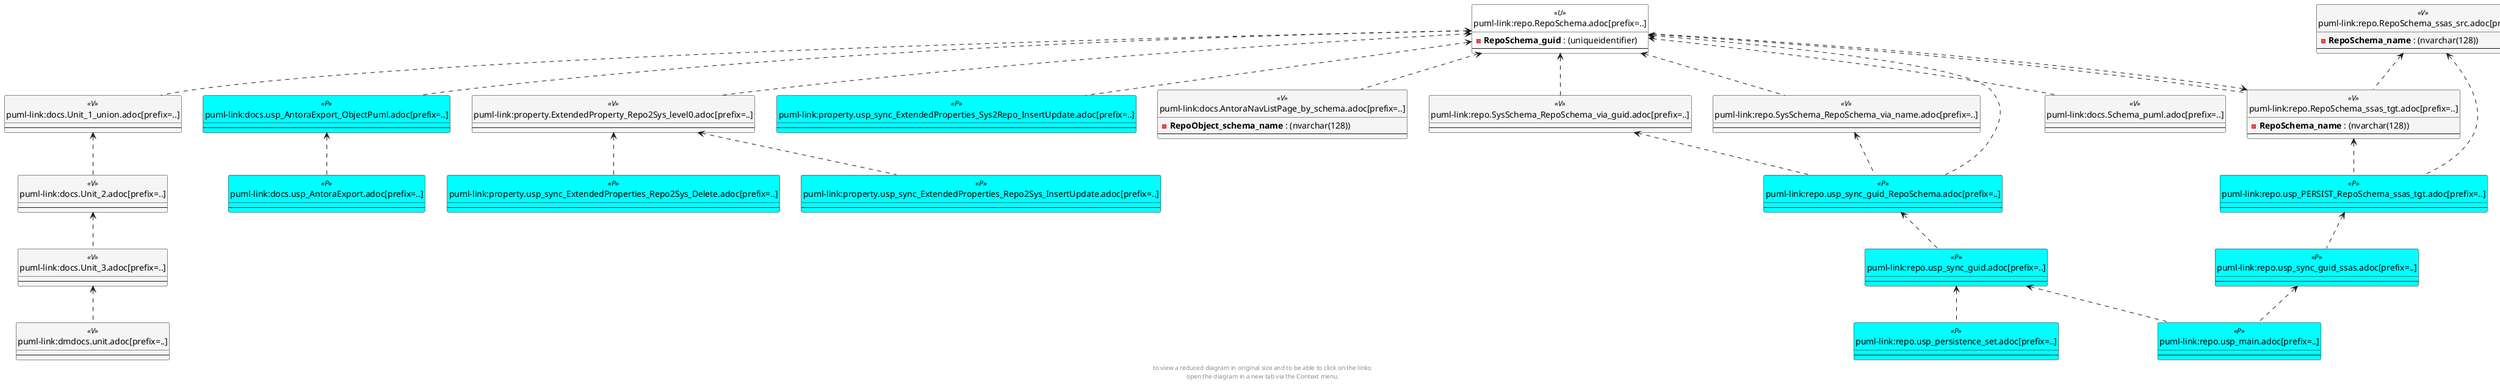 @startuml
'Left to right direction
top to bottom direction
hide circle
'avoide "." issues:
set namespaceSeparator none


skinparam class {
  BackgroundColor White
  BackgroundColor<<FN>> Yellow
  BackgroundColor<<FS>> Yellow
  BackgroundColor<<FT>> LightGray
  BackgroundColor<<IF>> Yellow
  BackgroundColor<<IS>> Yellow
  BackgroundColor<<P>> Aqua
  BackgroundColor<<PC>> Aqua
  BackgroundColor<<SN>> Yellow
  BackgroundColor<<SO>> SlateBlue
  BackgroundColor<<TF>> LightGray
  BackgroundColor<<TR>> Tomato
  BackgroundColor<<U>> White
  BackgroundColor<<V>> WhiteSmoke
  BackgroundColor<<X>> Aqua
}


entity "puml-link:dmdocs.unit.adoc[prefix=..]" as dmdocs.unit << V >> {
  --
}

entity "puml-link:docs.AntoraNavListPage_by_schema.adoc[prefix=..]" as docs.AntoraNavListPage_by_schema << V >> {
  - **RepoObject_schema_name** : (nvarchar(128))
  --
}

entity "puml-link:docs.Schema_puml.adoc[prefix=..]" as docs.Schema_puml << V >> {
  --
}

entity "puml-link:docs.Unit_1_union.adoc[prefix=..]" as docs.Unit_1_union << V >> {
  --
}

entity "puml-link:docs.Unit_2.adoc[prefix=..]" as docs.Unit_2 << V >> {
  --
}

entity "puml-link:docs.Unit_3.adoc[prefix=..]" as docs.Unit_3 << V >> {
  --
}

entity "puml-link:docs.usp_AntoraExport.adoc[prefix=..]" as docs.usp_AntoraExport << P >> {
  --
}

entity "puml-link:docs.usp_AntoraExport_ObjectPuml.adoc[prefix=..]" as docs.usp_AntoraExport_ObjectPuml << P >> {
  --
}

entity "puml-link:property.ExtendedProperty_Repo2Sys_level0.adoc[prefix=..]" as property.ExtendedProperty_Repo2Sys_level0 << V >> {
  --
}

entity "puml-link:property.usp_sync_ExtendedProperties_Repo2Sys_Delete.adoc[prefix=..]" as property.usp_sync_ExtendedProperties_Repo2Sys_Delete << P >> {
  --
}

entity "puml-link:property.usp_sync_ExtendedProperties_Repo2Sys_InsertUpdate.adoc[prefix=..]" as property.usp_sync_ExtendedProperties_Repo2Sys_InsertUpdate << P >> {
  --
}

entity "puml-link:property.usp_sync_ExtendedProperties_Sys2Repo_InsertUpdate.adoc[prefix=..]" as property.usp_sync_ExtendedProperties_Sys2Repo_InsertUpdate << P >> {
  --
}

entity "puml-link:repo.RepoSchema.adoc[prefix=..]" as repo.RepoSchema << U >> {
  - **RepoSchema_guid** : (uniqueidentifier)
  --
}

entity "puml-link:repo.RepoSchema_ssas_src.adoc[prefix=..]" as repo.RepoSchema_ssas_src << V >> {
  - **RepoSchema_name** : (nvarchar(128))
  --
}

entity "puml-link:repo.RepoSchema_ssas_tgt.adoc[prefix=..]" as repo.RepoSchema_ssas_tgt << V >> {
  - **RepoSchema_name** : (nvarchar(128))
  --
}

entity "puml-link:repo.SysSchema_RepoSchema_via_guid.adoc[prefix=..]" as repo.SysSchema_RepoSchema_via_guid << V >> {
  --
}

entity "puml-link:repo.SysSchema_RepoSchema_via_name.adoc[prefix=..]" as repo.SysSchema_RepoSchema_via_name << V >> {
  --
}

entity "puml-link:repo.usp_main.adoc[prefix=..]" as repo.usp_main << P >> {
  --
}

entity "puml-link:repo.usp_PERSIST_RepoSchema_ssas_tgt.adoc[prefix=..]" as repo.usp_PERSIST_RepoSchema_ssas_tgt << P >> {
  --
}

entity "puml-link:repo.usp_persistence_set.adoc[prefix=..]" as repo.usp_persistence_set << P >> {
  --
}

entity "puml-link:repo.usp_sync_guid.adoc[prefix=..]" as repo.usp_sync_guid << P >> {
  --
}

entity "puml-link:repo.usp_sync_guid_RepoSchema.adoc[prefix=..]" as repo.usp_sync_guid_RepoSchema << P >> {
  --
}

entity "puml-link:repo.usp_sync_guid_ssas.adoc[prefix=..]" as repo.usp_sync_guid_ssas << P >> {
  --
}

docs.Unit_1_union <.. docs.Unit_2
docs.Unit_2 <.. docs.Unit_3
docs.Unit_3 <.. dmdocs.unit
docs.usp_AntoraExport_ObjectPuml <.. docs.usp_AntoraExport
property.ExtendedProperty_Repo2Sys_level0 <.. property.usp_sync_ExtendedProperties_Repo2Sys_InsertUpdate
property.ExtendedProperty_Repo2Sys_level0 <.. property.usp_sync_ExtendedProperties_Repo2Sys_Delete
repo.RepoSchema <.. property.usp_sync_ExtendedProperties_Sys2Repo_InsertUpdate
repo.RepoSchema <.. docs.usp_AntoraExport_ObjectPuml
repo.RepoSchema <.. docs.AntoraNavListPage_by_schema
repo.RepoSchema <.. repo.SysSchema_RepoSchema_via_guid
repo.RepoSchema <.. repo.SysSchema_RepoSchema_via_name
repo.RepoSchema <.. repo.usp_sync_guid_RepoSchema
repo.RepoSchema <.. property.ExtendedProperty_Repo2Sys_level0
repo.RepoSchema <.. repo.RepoSchema_ssas_tgt
repo.RepoSchema <.. docs.Schema_puml
repo.RepoSchema <.. docs.Unit_1_union
repo.RepoSchema_ssas_src <.. repo.RepoSchema_ssas_tgt
repo.RepoSchema_ssas_src <.. repo.usp_PERSIST_RepoSchema_ssas_tgt
repo.RepoSchema_ssas_tgt <.. repo.RepoSchema
repo.RepoSchema_ssas_tgt <.. repo.usp_PERSIST_RepoSchema_ssas_tgt
repo.SysSchema_RepoSchema_via_guid <.. repo.usp_sync_guid_RepoSchema
repo.SysSchema_RepoSchema_via_name <.. repo.usp_sync_guid_RepoSchema
repo.usp_PERSIST_RepoSchema_ssas_tgt <.. repo.usp_sync_guid_ssas
repo.usp_sync_guid <.. repo.usp_persistence_set
repo.usp_sync_guid <.. repo.usp_main
repo.usp_sync_guid_RepoSchema <.. repo.usp_sync_guid
repo.usp_sync_guid_ssas <.. repo.usp_main
footer
to view a reduced diagram in original size and to be able to click on the links:
open the diagram in a new tab via the Context menu.
end footer

@enduml

